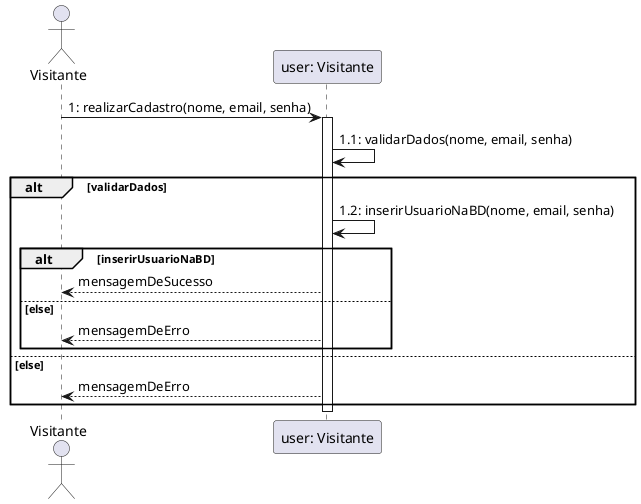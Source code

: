 @startuml realizar_cadastro
actor Visitante

Visitante->"user: Visitante": 1: realizarCadastro(nome, email, senha)
Activate "user: Visitante"
"user: Visitante"->"user: Visitante": 1.1: validarDados(nome, email, senha)

alt validarDados
"user: Visitante"->"user: Visitante": 1.2: inserirUsuarioNaBD(nome, email, senha)
alt inserirUsuarioNaBD
"user: Visitante"-->Visitante: mensagemDeSucesso
else else
"user: Visitante"-->Visitante: mensagemDeErro
end
else else
"user: Visitante"-->Visitante: mensagemDeErro
end
deactivate "user: Visitante"

@enduml